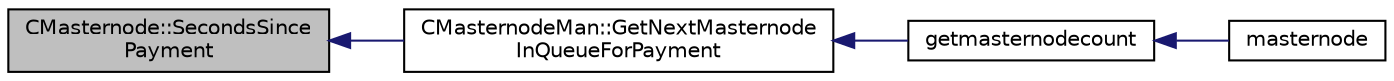 digraph "CMasternode::SecondsSincePayment"
{
  edge [fontname="Helvetica",fontsize="10",labelfontname="Helvetica",labelfontsize="10"];
  node [fontname="Helvetica",fontsize="10",shape=record];
  rankdir="LR";
  Node248 [label="CMasternode::SecondsSince\lPayment",height=0.2,width=0.4,color="black", fillcolor="grey75", style="filled", fontcolor="black"];
  Node248 -> Node249 [dir="back",color="midnightblue",fontsize="10",style="solid",fontname="Helvetica"];
  Node249 [label="CMasternodeMan::GetNextMasternode\lInQueueForPayment",height=0.2,width=0.4,color="black", fillcolor="white", style="filled",URL="$class_c_masternode_man.html#af90f3376d7f264536207b08e2fc395d8",tooltip="Find an entry in the masternode list that is next to be paid. "];
  Node249 -> Node250 [dir="back",color="midnightblue",fontsize="10",style="solid",fontname="Helvetica"];
  Node250 [label="getmasternodecount",height=0.2,width=0.4,color="black", fillcolor="white", style="filled",URL="$rpcmasternode_8cpp.html#af5cafe7e6498c3c5629dfc95bbf8d6cd"];
  Node250 -> Node251 [dir="back",color="midnightblue",fontsize="10",style="solid",fontname="Helvetica"];
  Node251 [label="masternode",height=0.2,width=0.4,color="black", fillcolor="white", style="filled",URL="$rpcmasternode_8cpp.html#a30609e443aeb47c29ed0878d16b1b5e1"];
}
